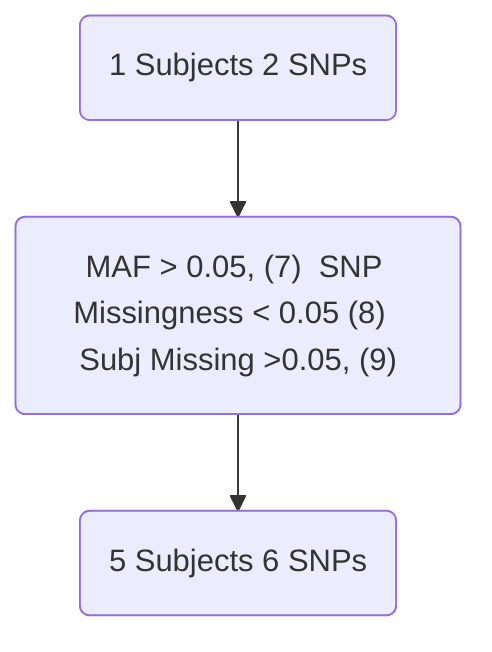 flowchart TB
    input(1 Subjects 2 SNPs)
    filt("MAF > 0.05, (7)  SNP Missingness < 0.05 (8)  Subj Missing >0.05, (9)")
    joinedData(5 Subjects  6 SNPs)
    input --> filt
    filt --> joinedData